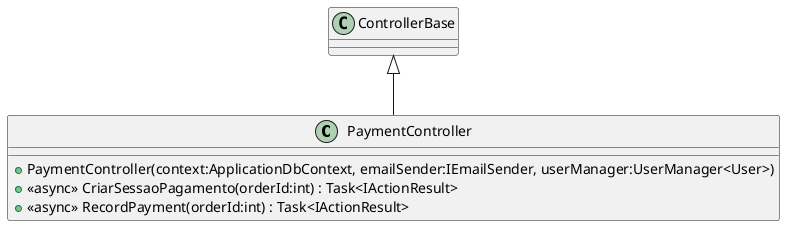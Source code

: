 @startuml
class PaymentController {
    + PaymentController(context:ApplicationDbContext, emailSender:IEmailSender, userManager:UserManager<User>)
    + <<async>> CriarSessaoPagamento(orderId:int) : Task<IActionResult>
    + <<async>> RecordPayment(orderId:int) : Task<IActionResult>
}
ControllerBase <|-- PaymentController
@enduml
